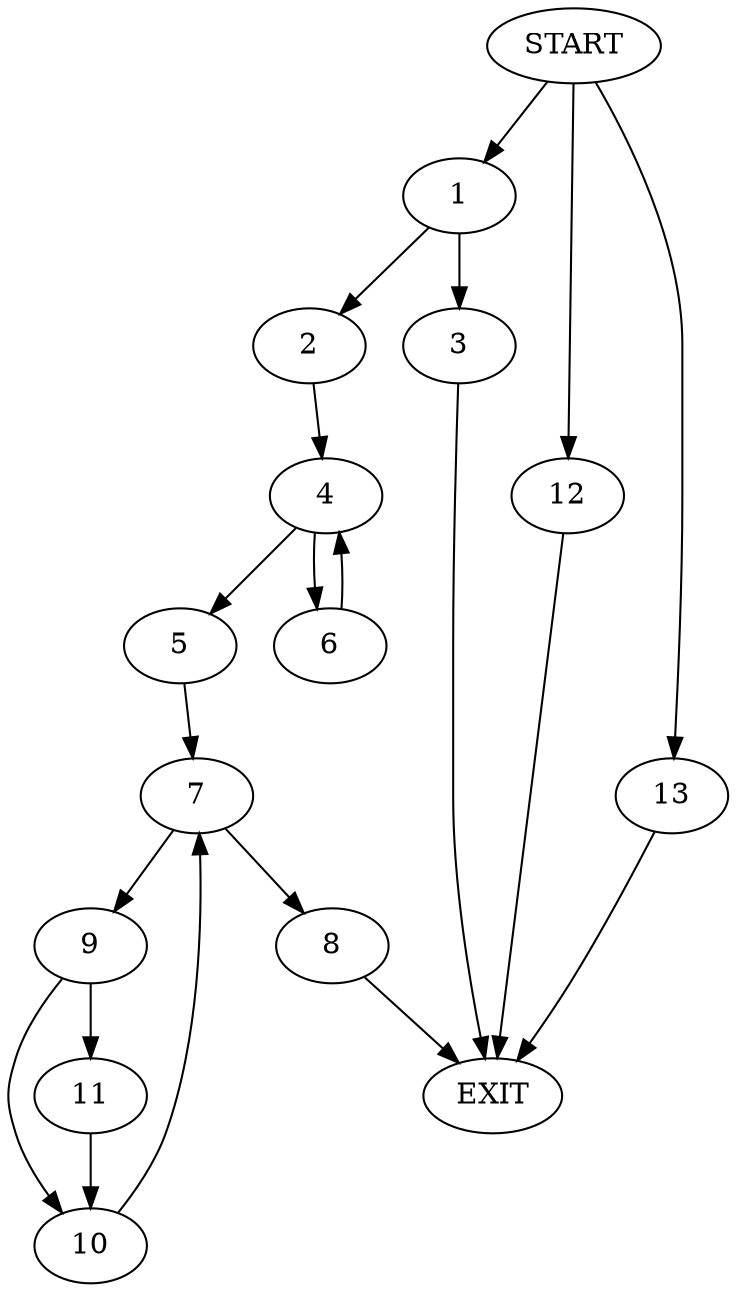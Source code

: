 digraph {
0 [label="START"]
14 [label="EXIT"]
0 -> 1
1 -> 2
1 -> 3
2 -> 4
3 -> 14
4 -> 5
4 -> 6
6 -> 4
5 -> 7
7 -> 8
7 -> 9
9 -> 10
9 -> 11
8 -> 14
10 -> 7
11 -> 10
0 -> 12
12 -> 14
0 -> 13
13 -> 14
}
